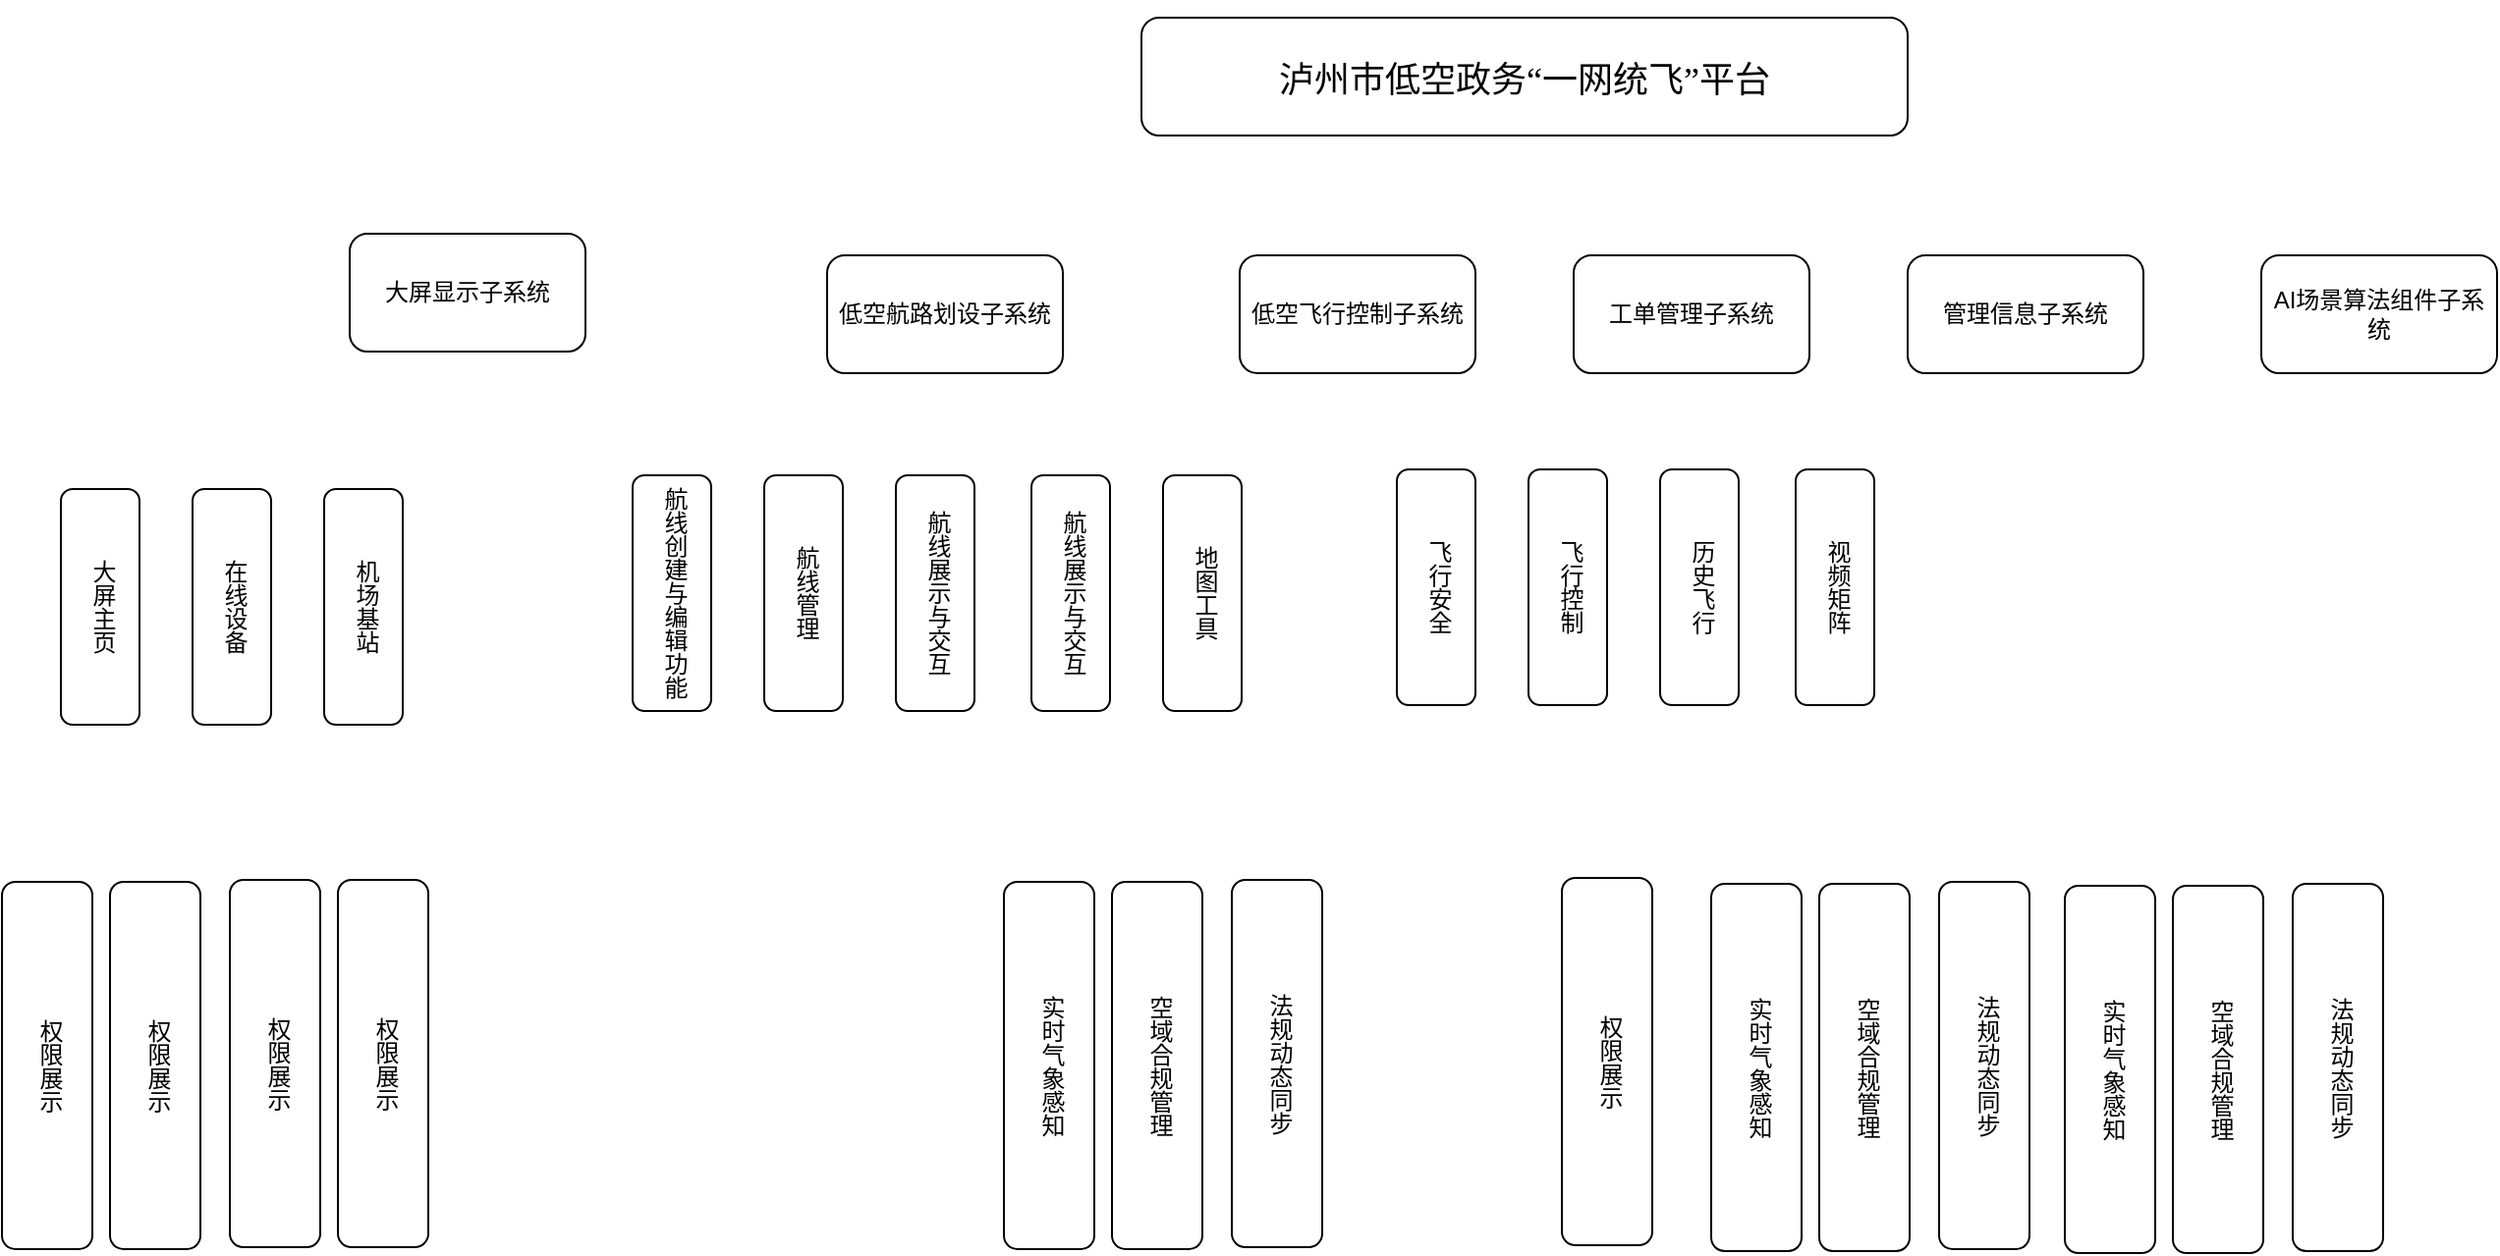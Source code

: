 <mxfile version="28.2.5">
  <diagram name="第 1 页" id="KLXsUkDyBYf1RGe1IkaH">
    <mxGraphModel dx="2279" dy="959" grid="1" gridSize="10" guides="1" tooltips="1" connect="1" arrows="1" fold="1" page="1" pageScale="1" pageWidth="827" pageHeight="1169" math="0" shadow="0">
      <root>
        <mxCell id="0" />
        <mxCell id="1" parent="0" />
        <mxCell id="CcnEAllUlsCNX368QIHx-1" value="&lt;p style=&quot;line-height: 35pt;&quot; align=&quot;center&quot; class=&quot;16&quot;&gt;&lt;span style=&quot;font-family: 方正小标宋简体;&quot;&gt;&lt;font style=&quot;font-size: 18px;&quot;&gt;&lt;font style=&quot;&quot; face=&quot;方正小标宋简体&quot;&gt;泸州市低空政务&lt;/font&gt;&lt;font style=&quot;&quot; face=&quot;方正小标宋简体&quot;&gt;“一网统飞”平台&lt;/font&gt;&lt;/font&gt;&lt;/span&gt;&lt;span style=&quot;mso-spacerun:&#39;yes&#39;;font-family:方正小标宋简体;mso-ascii-font-family:&#39;Times New Roman&#39;;&lt;br/&gt;mso-hansi-font-family:&#39;Times New Roman&#39;;mso-bidi-font-family:&#39;Times New Roman&#39;;font-size:24.0pt;&quot;&gt;&lt;/span&gt;&lt;/p&gt;" style="rounded=1;whiteSpace=wrap;html=1;" parent="1" vertex="1">
          <mxGeometry x="200" y="60" width="390" height="60" as="geometry" />
        </mxCell>
        <mxCell id="CcnEAllUlsCNX368QIHx-4" value="低空航路划设子系统" style="rounded=1;whiteSpace=wrap;html=1;" parent="1" vertex="1">
          <mxGeometry x="40" y="181" width="120" height="60" as="geometry" />
        </mxCell>
        <mxCell id="CcnEAllUlsCNX368QIHx-5" value="AI场景算法组件子系统" style="rounded=1;whiteSpace=wrap;html=1;" parent="1" vertex="1">
          <mxGeometry x="770" y="181" width="120" height="60" as="geometry" />
        </mxCell>
        <mxCell id="CcnEAllUlsCNX368QIHx-6" value="大屏显示子系统" style="rounded=1;whiteSpace=wrap;html=1;" parent="1" vertex="1">
          <mxGeometry x="-203" y="170" width="120" height="60" as="geometry" />
        </mxCell>
        <mxCell id="CcnEAllUlsCNX368QIHx-8" value="管理信息子系统" style="rounded=1;whiteSpace=wrap;html=1;" parent="1" vertex="1">
          <mxGeometry x="590" y="181" width="120" height="60" as="geometry" />
        </mxCell>
        <mxCell id="CcnEAllUlsCNX368QIHx-9" value="工单管理子系统" style="rounded=1;whiteSpace=wrap;html=1;" parent="1" vertex="1">
          <mxGeometry x="420" y="181" width="120" height="60" as="geometry" />
        </mxCell>
        <mxCell id="CcnEAllUlsCNX368QIHx-10" value="低空飞行控制子系统" style="rounded=1;whiteSpace=wrap;html=1;" parent="1" vertex="1">
          <mxGeometry x="250" y="181" width="120" height="60" as="geometry" />
        </mxCell>
        <mxCell id="CcnEAllUlsCNX368QIHx-11" value="大屏主页" style="rounded=1;whiteSpace=wrap;html=1;textDirection=vertical-lr;horizontal=1;" parent="1" vertex="1">
          <mxGeometry x="-350" y="300" width="40" height="120" as="geometry" />
        </mxCell>
        <mxCell id="CcnEAllUlsCNX368QIHx-12" value="在线设备" style="rounded=1;whiteSpace=wrap;html=1;textDirection=vertical-lr;" parent="1" vertex="1">
          <mxGeometry x="-283" y="300" width="40" height="120" as="geometry" />
        </mxCell>
        <mxCell id="CcnEAllUlsCNX368QIHx-13" value="机场基站" style="rounded=1;whiteSpace=wrap;html=1;textDirection=vertical-lr;" parent="1" vertex="1">
          <mxGeometry x="-216" y="300" width="40" height="120" as="geometry" />
        </mxCell>
        <mxCell id="CcnEAllUlsCNX368QIHx-14" value="权限展示" style="rounded=1;whiteSpace=wrap;html=1;horizontal=1;textDirection=vertical-lr;" parent="1" vertex="1">
          <mxGeometry x="-380" y="500" width="46" height="187" as="geometry" />
        </mxCell>
        <mxCell id="CcnEAllUlsCNX368QIHx-17" value="权限展示" style="rounded=1;whiteSpace=wrap;html=1;horizontal=1;textDirection=vertical-lr;" parent="1" vertex="1">
          <mxGeometry x="-325" y="500" width="46" height="187" as="geometry" />
        </mxCell>
        <mxCell id="CcnEAllUlsCNX368QIHx-18" value="权限展示" style="rounded=1;whiteSpace=wrap;html=1;horizontal=1;textDirection=vertical-lr;" parent="1" vertex="1">
          <mxGeometry x="-264" y="499" width="46" height="187" as="geometry" />
        </mxCell>
        <mxCell id="CcnEAllUlsCNX368QIHx-19" value="权限展示" style="rounded=1;whiteSpace=wrap;html=1;horizontal=1;textDirection=vertical-lr;" parent="1" vertex="1">
          <mxGeometry x="-209" y="499" width="46" height="187" as="geometry" />
        </mxCell>
        <mxCell id="autR1kdCD4ZM4bkPJIN1-1" value="&lt;div data-docx-has-block-data=&quot;false&quot; data-lark-html-role=&quot;root&quot; data-page-id=&quot;Kqzgdmb4HoMSGUxfPz7cehnGnnb&quot;&gt;&lt;div class=&quot;old-record-id-Po8LdLrbCozgtJx34FqcgGBYnCf&quot;&gt;航线创建与编辑功能&lt;/div&gt;&lt;/div&gt;&lt;span class=&quot;lark-record-clipboard&quot; data-lark-record-format=&quot;docx/text&quot; data-lark-record-data=&quot;{&amp;quot;rootId&amp;quot;:&amp;quot;Kqzgdmb4HoMSGUxfPz7cehnGnnb&amp;quot;,&amp;quot;text&amp;quot;:{&amp;quot;initialAttributedTexts&amp;quot;:{&amp;quot;text&amp;quot;:{&amp;quot;0&amp;quot;:&amp;quot;航线创建与编辑功能&amp;quot;},&amp;quot;attribs&amp;quot;:{&amp;quot;0&amp;quot;:&amp;quot;*0*1+9&amp;quot;}},&amp;quot;apool&amp;quot;:{&amp;quot;numToAttrib&amp;quot;:{&amp;quot;0&amp;quot;:[&amp;quot;author&amp;quot;,&amp;quot;7065221839563358211&amp;quot;],&amp;quot;1&amp;quot;:[&amp;quot;bold&amp;quot;,&amp;quot;true&amp;quot;]},&amp;quot;nextNum&amp;quot;:2}},&amp;quot;type&amp;quot;:&amp;quot;text&amp;quot;,&amp;quot;referenceRecordMap&amp;quot;:{},&amp;quot;extra&amp;quot;:{&amp;quot;channel&amp;quot;:&amp;quot;saas&amp;quot;,&amp;quot;isEqualBlockSelection&amp;quot;:false,&amp;quot;pasteRandomId&amp;quot;:&amp;quot;1cc6d812-0947-45a8-a9b1-f2f0e86f2138&amp;quot;,&amp;quot;mention_page_title&amp;quot;:{},&amp;quot;external_mention_url&amp;quot;:{}},&amp;quot;isKeepQuoteContainer&amp;quot;:false,&amp;quot;isFromCode&amp;quot;:false,&amp;quot;selection&amp;quot;:[{&amp;quot;id&amp;quot;:120,&amp;quot;type&amp;quot;:&amp;quot;text&amp;quot;,&amp;quot;selection&amp;quot;:{&amp;quot;start&amp;quot;:2,&amp;quot;end&amp;quot;:11},&amp;quot;recordId&amp;quot;:&amp;quot;Po8LdLrbCozgtJx34FqcgGBYnCf&amp;quot;}],&amp;quot;payloadMap&amp;quot;:{},&amp;quot;isCut&amp;quot;:false}&quot;&gt;&lt;/span&gt;" style="rounded=1;whiteSpace=wrap;html=1;textDirection=vertical-lr;horizontal=1;fontStyle=0;align=center;verticalAlign=middle;" vertex="1" parent="1">
          <mxGeometry x="-59" y="293" width="40" height="120" as="geometry" />
        </mxCell>
        <mxCell id="autR1kdCD4ZM4bkPJIN1-2" value="&lt;div data-docx-has-block-data=&quot;false&quot; data-lark-html-role=&quot;root&quot; data-page-id=&quot;Kqzgdmb4HoMSGUxfPz7cehnGnnb&quot;&gt;&lt;div class=&quot;old-record-id-TfkDdrhNBo0OolxgG6KcHpkzn7e&quot;&gt;航线管理&lt;/div&gt;&lt;/div&gt;&lt;span class=&quot;lark-record-clipboard&quot; data-lark-record-format=&quot;docx/text&quot; data-lark-record-data=&quot;{&amp;quot;rootId&amp;quot;:&amp;quot;Kqzgdmb4HoMSGUxfPz7cehnGnnb&amp;quot;,&amp;quot;text&amp;quot;:{&amp;quot;initialAttributedTexts&amp;quot;:{&amp;quot;text&amp;quot;:{&amp;quot;0&amp;quot;:&amp;quot;航线管理&amp;quot;},&amp;quot;attribs&amp;quot;:{&amp;quot;0&amp;quot;:&amp;quot;*0*1+4&amp;quot;}},&amp;quot;apool&amp;quot;:{&amp;quot;numToAttrib&amp;quot;:{&amp;quot;0&amp;quot;:[&amp;quot;author&amp;quot;,&amp;quot;7065221839563358211&amp;quot;],&amp;quot;1&amp;quot;:[&amp;quot;bold&amp;quot;,&amp;quot;true&amp;quot;]},&amp;quot;nextNum&amp;quot;:2}},&amp;quot;type&amp;quot;:&amp;quot;text&amp;quot;,&amp;quot;referenceRecordMap&amp;quot;:{},&amp;quot;extra&amp;quot;:{&amp;quot;channel&amp;quot;:&amp;quot;saas&amp;quot;,&amp;quot;isEqualBlockSelection&amp;quot;:false,&amp;quot;pasteRandomId&amp;quot;:&amp;quot;c4b3756e-fced-46c2-a57d-2c074daa4cf0&amp;quot;,&amp;quot;mention_page_title&amp;quot;:{},&amp;quot;external_mention_url&amp;quot;:{}},&amp;quot;isKeepQuoteContainer&amp;quot;:false,&amp;quot;isFromCode&amp;quot;:false,&amp;quot;selection&amp;quot;:[{&amp;quot;id&amp;quot;:124,&amp;quot;type&amp;quot;:&amp;quot;text&amp;quot;,&amp;quot;selection&amp;quot;:{&amp;quot;start&amp;quot;:2,&amp;quot;end&amp;quot;:6},&amp;quot;recordId&amp;quot;:&amp;quot;TfkDdrhNBo0OolxgG6KcHpkzn7e&amp;quot;}],&amp;quot;payloadMap&amp;quot;:{},&amp;quot;isCut&amp;quot;:false}&quot;&gt;&lt;/span&gt;" style="rounded=1;whiteSpace=wrap;html=1;textDirection=vertical-lr;fontStyle=0;align=center;verticalAlign=middle;" vertex="1" parent="1">
          <mxGeometry x="8" y="293" width="40" height="120" as="geometry" />
        </mxCell>
        <mxCell id="autR1kdCD4ZM4bkPJIN1-3" value="&lt;div data-docx-has-block-data=&quot;false&quot; data-lark-html-role=&quot;root&quot; data-page-id=&quot;Kqzgdmb4HoMSGUxfPz7cehnGnnb&quot;&gt;&lt;div class=&quot;old-record-id-TAzedYTR2oLAXGxL9yZcuPr9nnh&quot;&gt;航线展示与交互&lt;/div&gt;&lt;/div&gt;&lt;span class=&quot;lark-record-clipboard&quot; data-lark-record-format=&quot;docx/text&quot; data-lark-record-data=&quot;{&amp;quot;rootId&amp;quot;:&amp;quot;Kqzgdmb4HoMSGUxfPz7cehnGnnb&amp;quot;,&amp;quot;text&amp;quot;:{&amp;quot;initialAttributedTexts&amp;quot;:{&amp;quot;text&amp;quot;:{&amp;quot;0&amp;quot;:&amp;quot;航线展示与交互&amp;quot;},&amp;quot;attribs&amp;quot;:{&amp;quot;0&amp;quot;:&amp;quot;*0*1+7&amp;quot;}},&amp;quot;apool&amp;quot;:{&amp;quot;numToAttrib&amp;quot;:{&amp;quot;0&amp;quot;:[&amp;quot;author&amp;quot;,&amp;quot;7065221839563358211&amp;quot;],&amp;quot;1&amp;quot;:[&amp;quot;bold&amp;quot;,&amp;quot;true&amp;quot;]},&amp;quot;nextNum&amp;quot;:2}},&amp;quot;type&amp;quot;:&amp;quot;text&amp;quot;,&amp;quot;referenceRecordMap&amp;quot;:{},&amp;quot;extra&amp;quot;:{&amp;quot;channel&amp;quot;:&amp;quot;saas&amp;quot;,&amp;quot;isEqualBlockSelection&amp;quot;:false,&amp;quot;pasteRandomId&amp;quot;:&amp;quot;98eb259d-1737-4a3c-9f6b-d7a9e5ee8864&amp;quot;,&amp;quot;mention_page_title&amp;quot;:{},&amp;quot;external_mention_url&amp;quot;:{}},&amp;quot;isKeepQuoteContainer&amp;quot;:false,&amp;quot;isFromCode&amp;quot;:false,&amp;quot;selection&amp;quot;:[{&amp;quot;id&amp;quot;:127,&amp;quot;type&amp;quot;:&amp;quot;text&amp;quot;,&amp;quot;selection&amp;quot;:{&amp;quot;start&amp;quot;:2,&amp;quot;end&amp;quot;:9},&amp;quot;recordId&amp;quot;:&amp;quot;TAzedYTR2oLAXGxL9yZcuPr9nnh&amp;quot;}],&amp;quot;payloadMap&amp;quot;:{},&amp;quot;isCut&amp;quot;:false}&quot;&gt;&lt;/span&gt;" style="rounded=1;whiteSpace=wrap;html=1;textDirection=vertical-lr;fontStyle=0;align=center;verticalAlign=middle;" vertex="1" parent="1">
          <mxGeometry x="75" y="293" width="40" height="120" as="geometry" />
        </mxCell>
        <mxCell id="autR1kdCD4ZM4bkPJIN1-4" value="&lt;div data-docx-has-block-data=&quot;false&quot; data-lark-html-role=&quot;root&quot; data-page-id=&quot;Kqzgdmb4HoMSGUxfPz7cehnGnnb&quot;&gt;&lt;div class=&quot;old-record-id-TAzedYTR2oLAXGxL9yZcuPr9nnh&quot;&gt;航线展示与交互&lt;/div&gt;&lt;/div&gt;&lt;span class=&quot;lark-record-clipboard&quot; data-lark-record-format=&quot;docx/text&quot; data-lark-record-data=&quot;{&amp;quot;rootId&amp;quot;:&amp;quot;Kqzgdmb4HoMSGUxfPz7cehnGnnb&amp;quot;,&amp;quot;text&amp;quot;:{&amp;quot;initialAttributedTexts&amp;quot;:{&amp;quot;text&amp;quot;:{&amp;quot;0&amp;quot;:&amp;quot;航线展示与交互&amp;quot;},&amp;quot;attribs&amp;quot;:{&amp;quot;0&amp;quot;:&amp;quot;*0*1+7&amp;quot;}},&amp;quot;apool&amp;quot;:{&amp;quot;numToAttrib&amp;quot;:{&amp;quot;0&amp;quot;:[&amp;quot;author&amp;quot;,&amp;quot;7065221839563358211&amp;quot;],&amp;quot;1&amp;quot;:[&amp;quot;bold&amp;quot;,&amp;quot;true&amp;quot;]},&amp;quot;nextNum&amp;quot;:2}},&amp;quot;type&amp;quot;:&amp;quot;text&amp;quot;,&amp;quot;referenceRecordMap&amp;quot;:{},&amp;quot;extra&amp;quot;:{&amp;quot;channel&amp;quot;:&amp;quot;saas&amp;quot;,&amp;quot;isEqualBlockSelection&amp;quot;:false,&amp;quot;pasteRandomId&amp;quot;:&amp;quot;98eb259d-1737-4a3c-9f6b-d7a9e5ee8864&amp;quot;,&amp;quot;mention_page_title&amp;quot;:{},&amp;quot;external_mention_url&amp;quot;:{}},&amp;quot;isKeepQuoteContainer&amp;quot;:false,&amp;quot;isFromCode&amp;quot;:false,&amp;quot;selection&amp;quot;:[{&amp;quot;id&amp;quot;:127,&amp;quot;type&amp;quot;:&amp;quot;text&amp;quot;,&amp;quot;selection&amp;quot;:{&amp;quot;start&amp;quot;:2,&amp;quot;end&amp;quot;:9},&amp;quot;recordId&amp;quot;:&amp;quot;TAzedYTR2oLAXGxL9yZcuPr9nnh&amp;quot;}],&amp;quot;payloadMap&amp;quot;:{},&amp;quot;isCut&amp;quot;:false}&quot;&gt;&lt;/span&gt;" style="rounded=1;whiteSpace=wrap;html=1;textDirection=vertical-lr;fontStyle=0;align=center;verticalAlign=middle;" vertex="1" parent="1">
          <mxGeometry x="144" y="293" width="40" height="120" as="geometry" />
        </mxCell>
        <mxCell id="autR1kdCD4ZM4bkPJIN1-5" value="&lt;div data-docx-has-block-data=&quot;false&quot; data-lark-html-role=&quot;root&quot; data-page-id=&quot;Kqzgdmb4HoMSGUxfPz7cehnGnnb&quot;&gt;&lt;div class=&quot;old-record-id-TfkDdrhNBo0OolxgG6KcHpkzn7e&quot;&gt;地图工具&lt;/div&gt;&lt;/div&gt;&lt;span class=&quot;lark-record-clipboard&quot; data-lark-record-format=&quot;docx/text&quot; data-lark-record-data=&quot;{&amp;quot;rootId&amp;quot;:&amp;quot;Kqzgdmb4HoMSGUxfPz7cehnGnnb&amp;quot;,&amp;quot;text&amp;quot;:{&amp;quot;initialAttributedTexts&amp;quot;:{&amp;quot;text&amp;quot;:{&amp;quot;0&amp;quot;:&amp;quot;航线管理&amp;quot;},&amp;quot;attribs&amp;quot;:{&amp;quot;0&amp;quot;:&amp;quot;*0*1+4&amp;quot;}},&amp;quot;apool&amp;quot;:{&amp;quot;numToAttrib&amp;quot;:{&amp;quot;0&amp;quot;:[&amp;quot;author&amp;quot;,&amp;quot;7065221839563358211&amp;quot;],&amp;quot;1&amp;quot;:[&amp;quot;bold&amp;quot;,&amp;quot;true&amp;quot;]},&amp;quot;nextNum&amp;quot;:2}},&amp;quot;type&amp;quot;:&amp;quot;text&amp;quot;,&amp;quot;referenceRecordMap&amp;quot;:{},&amp;quot;extra&amp;quot;:{&amp;quot;channel&amp;quot;:&amp;quot;saas&amp;quot;,&amp;quot;isEqualBlockSelection&amp;quot;:false,&amp;quot;pasteRandomId&amp;quot;:&amp;quot;c4b3756e-fced-46c2-a57d-2c074daa4cf0&amp;quot;,&amp;quot;mention_page_title&amp;quot;:{},&amp;quot;external_mention_url&amp;quot;:{}},&amp;quot;isKeepQuoteContainer&amp;quot;:false,&amp;quot;isFromCode&amp;quot;:false,&amp;quot;selection&amp;quot;:[{&amp;quot;id&amp;quot;:124,&amp;quot;type&amp;quot;:&amp;quot;text&amp;quot;,&amp;quot;selection&amp;quot;:{&amp;quot;start&amp;quot;:2,&amp;quot;end&amp;quot;:6},&amp;quot;recordId&amp;quot;:&amp;quot;TfkDdrhNBo0OolxgG6KcHpkzn7e&amp;quot;}],&amp;quot;payloadMap&amp;quot;:{},&amp;quot;isCut&amp;quot;:false}&quot;&gt;&lt;/span&gt;" style="rounded=1;whiteSpace=wrap;html=1;textDirection=vertical-lr;fontStyle=0;align=center;verticalAlign=middle;" vertex="1" parent="1">
          <mxGeometry x="211" y="293" width="40" height="120" as="geometry" />
        </mxCell>
        <mxCell id="autR1kdCD4ZM4bkPJIN1-6" value="&lt;div data-docx-has-block-data=&quot;false&quot; data-lark-html-role=&quot;root&quot; data-page-id=&quot;Kqzgdmb4HoMSGUxfPz7cehnGnnb&quot;&gt;&lt;div class=&quot;old-record-id-Po8LdLrbCozgtJx34FqcgGBYnCf&quot;&gt;飞行安全&lt;/div&gt;&lt;/div&gt;&lt;span class=&quot;lark-record-clipboard&quot; data-lark-record-format=&quot;docx/text&quot; data-lark-record-data=&quot;{&amp;quot;rootId&amp;quot;:&amp;quot;Kqzgdmb4HoMSGUxfPz7cehnGnnb&amp;quot;,&amp;quot;text&amp;quot;:{&amp;quot;initialAttributedTexts&amp;quot;:{&amp;quot;text&amp;quot;:{&amp;quot;0&amp;quot;:&amp;quot;航线创建与编辑功能&amp;quot;},&amp;quot;attribs&amp;quot;:{&amp;quot;0&amp;quot;:&amp;quot;*0*1+9&amp;quot;}},&amp;quot;apool&amp;quot;:{&amp;quot;numToAttrib&amp;quot;:{&amp;quot;0&amp;quot;:[&amp;quot;author&amp;quot;,&amp;quot;7065221839563358211&amp;quot;],&amp;quot;1&amp;quot;:[&amp;quot;bold&amp;quot;,&amp;quot;true&amp;quot;]},&amp;quot;nextNum&amp;quot;:2}},&amp;quot;type&amp;quot;:&amp;quot;text&amp;quot;,&amp;quot;referenceRecordMap&amp;quot;:{},&amp;quot;extra&amp;quot;:{&amp;quot;channel&amp;quot;:&amp;quot;saas&amp;quot;,&amp;quot;isEqualBlockSelection&amp;quot;:false,&amp;quot;pasteRandomId&amp;quot;:&amp;quot;1cc6d812-0947-45a8-a9b1-f2f0e86f2138&amp;quot;,&amp;quot;mention_page_title&amp;quot;:{},&amp;quot;external_mention_url&amp;quot;:{}},&amp;quot;isKeepQuoteContainer&amp;quot;:false,&amp;quot;isFromCode&amp;quot;:false,&amp;quot;selection&amp;quot;:[{&amp;quot;id&amp;quot;:120,&amp;quot;type&amp;quot;:&amp;quot;text&amp;quot;,&amp;quot;selection&amp;quot;:{&amp;quot;start&amp;quot;:2,&amp;quot;end&amp;quot;:11},&amp;quot;recordId&amp;quot;:&amp;quot;Po8LdLrbCozgtJx34FqcgGBYnCf&amp;quot;}],&amp;quot;payloadMap&amp;quot;:{},&amp;quot;isCut&amp;quot;:false}&quot;&gt;&lt;/span&gt;" style="rounded=1;whiteSpace=wrap;html=1;textDirection=vertical-lr;horizontal=1;fontStyle=0;align=center;verticalAlign=middle;" vertex="1" parent="1">
          <mxGeometry x="330" y="290" width="40" height="120" as="geometry" />
        </mxCell>
        <mxCell id="autR1kdCD4ZM4bkPJIN1-7" value="&lt;div data-docx-has-block-data=&quot;false&quot; data-lark-html-role=&quot;root&quot; data-page-id=&quot;Kqzgdmb4HoMSGUxfPz7cehnGnnb&quot;&gt;&lt;div class=&quot;old-record-id-TfkDdrhNBo0OolxgG6KcHpkzn7e&quot;&gt;飞行控制&lt;/div&gt;&lt;/div&gt;&lt;span class=&quot;lark-record-clipboard&quot; data-lark-record-format=&quot;docx/text&quot; data-lark-record-data=&quot;{&amp;quot;rootId&amp;quot;:&amp;quot;Kqzgdmb4HoMSGUxfPz7cehnGnnb&amp;quot;,&amp;quot;text&amp;quot;:{&amp;quot;initialAttributedTexts&amp;quot;:{&amp;quot;text&amp;quot;:{&amp;quot;0&amp;quot;:&amp;quot;航线管理&amp;quot;},&amp;quot;attribs&amp;quot;:{&amp;quot;0&amp;quot;:&amp;quot;*0*1+4&amp;quot;}},&amp;quot;apool&amp;quot;:{&amp;quot;numToAttrib&amp;quot;:{&amp;quot;0&amp;quot;:[&amp;quot;author&amp;quot;,&amp;quot;7065221839563358211&amp;quot;],&amp;quot;1&amp;quot;:[&amp;quot;bold&amp;quot;,&amp;quot;true&amp;quot;]},&amp;quot;nextNum&amp;quot;:2}},&amp;quot;type&amp;quot;:&amp;quot;text&amp;quot;,&amp;quot;referenceRecordMap&amp;quot;:{},&amp;quot;extra&amp;quot;:{&amp;quot;channel&amp;quot;:&amp;quot;saas&amp;quot;,&amp;quot;isEqualBlockSelection&amp;quot;:false,&amp;quot;pasteRandomId&amp;quot;:&amp;quot;c4b3756e-fced-46c2-a57d-2c074daa4cf0&amp;quot;,&amp;quot;mention_page_title&amp;quot;:{},&amp;quot;external_mention_url&amp;quot;:{}},&amp;quot;isKeepQuoteContainer&amp;quot;:false,&amp;quot;isFromCode&amp;quot;:false,&amp;quot;selection&amp;quot;:[{&amp;quot;id&amp;quot;:124,&amp;quot;type&amp;quot;:&amp;quot;text&amp;quot;,&amp;quot;selection&amp;quot;:{&amp;quot;start&amp;quot;:2,&amp;quot;end&amp;quot;:6},&amp;quot;recordId&amp;quot;:&amp;quot;TfkDdrhNBo0OolxgG6KcHpkzn7e&amp;quot;}],&amp;quot;payloadMap&amp;quot;:{},&amp;quot;isCut&amp;quot;:false}&quot;&gt;&lt;/span&gt;" style="rounded=1;whiteSpace=wrap;html=1;textDirection=vertical-lr;fontStyle=0;align=center;verticalAlign=middle;" vertex="1" parent="1">
          <mxGeometry x="397" y="290" width="40" height="120" as="geometry" />
        </mxCell>
        <mxCell id="autR1kdCD4ZM4bkPJIN1-8" value="&lt;div data-docx-has-block-data=&quot;false&quot; data-lark-html-role=&quot;root&quot; data-page-id=&quot;Kqzgdmb4HoMSGUxfPz7cehnGnnb&quot;&gt;&lt;div class=&quot;old-record-id-TAzedYTR2oLAXGxL9yZcuPr9nnh&quot;&gt;历史飞行&lt;/div&gt;&lt;/div&gt;&lt;span class=&quot;lark-record-clipboard&quot; data-lark-record-format=&quot;docx/text&quot; data-lark-record-data=&quot;{&amp;quot;rootId&amp;quot;:&amp;quot;Kqzgdmb4HoMSGUxfPz7cehnGnnb&amp;quot;,&amp;quot;text&amp;quot;:{&amp;quot;initialAttributedTexts&amp;quot;:{&amp;quot;text&amp;quot;:{&amp;quot;0&amp;quot;:&amp;quot;航线展示与交互&amp;quot;},&amp;quot;attribs&amp;quot;:{&amp;quot;0&amp;quot;:&amp;quot;*0*1+7&amp;quot;}},&amp;quot;apool&amp;quot;:{&amp;quot;numToAttrib&amp;quot;:{&amp;quot;0&amp;quot;:[&amp;quot;author&amp;quot;,&amp;quot;7065221839563358211&amp;quot;],&amp;quot;1&amp;quot;:[&amp;quot;bold&amp;quot;,&amp;quot;true&amp;quot;]},&amp;quot;nextNum&amp;quot;:2}},&amp;quot;type&amp;quot;:&amp;quot;text&amp;quot;,&amp;quot;referenceRecordMap&amp;quot;:{},&amp;quot;extra&amp;quot;:{&amp;quot;channel&amp;quot;:&amp;quot;saas&amp;quot;,&amp;quot;isEqualBlockSelection&amp;quot;:false,&amp;quot;pasteRandomId&amp;quot;:&amp;quot;98eb259d-1737-4a3c-9f6b-d7a9e5ee8864&amp;quot;,&amp;quot;mention_page_title&amp;quot;:{},&amp;quot;external_mention_url&amp;quot;:{}},&amp;quot;isKeepQuoteContainer&amp;quot;:false,&amp;quot;isFromCode&amp;quot;:false,&amp;quot;selection&amp;quot;:[{&amp;quot;id&amp;quot;:127,&amp;quot;type&amp;quot;:&amp;quot;text&amp;quot;,&amp;quot;selection&amp;quot;:{&amp;quot;start&amp;quot;:2,&amp;quot;end&amp;quot;:9},&amp;quot;recordId&amp;quot;:&amp;quot;TAzedYTR2oLAXGxL9yZcuPr9nnh&amp;quot;}],&amp;quot;payloadMap&amp;quot;:{},&amp;quot;isCut&amp;quot;:false}&quot;&gt;&lt;/span&gt;" style="rounded=1;whiteSpace=wrap;html=1;textDirection=vertical-lr;fontStyle=0;align=center;verticalAlign=middle;" vertex="1" parent="1">
          <mxGeometry x="464" y="290" width="40" height="120" as="geometry" />
        </mxCell>
        <mxCell id="autR1kdCD4ZM4bkPJIN1-9" value="&lt;div data-docx-has-block-data=&quot;false&quot; data-lark-html-role=&quot;root&quot; data-page-id=&quot;Kqzgdmb4HoMSGUxfPz7cehnGnnb&quot;&gt;&lt;div class=&quot;old-record-id-TAzedYTR2oLAXGxL9yZcuPr9nnh&quot;&gt;视频矩阵&lt;/div&gt;&lt;/div&gt;&lt;span class=&quot;lark-record-clipboard&quot; data-lark-record-format=&quot;docx/text&quot; data-lark-record-data=&quot;{&amp;quot;rootId&amp;quot;:&amp;quot;Kqzgdmb4HoMSGUxfPz7cehnGnnb&amp;quot;,&amp;quot;text&amp;quot;:{&amp;quot;initialAttributedTexts&amp;quot;:{&amp;quot;text&amp;quot;:{&amp;quot;0&amp;quot;:&amp;quot;航线展示与交互&amp;quot;},&amp;quot;attribs&amp;quot;:{&amp;quot;0&amp;quot;:&amp;quot;*0*1+7&amp;quot;}},&amp;quot;apool&amp;quot;:{&amp;quot;numToAttrib&amp;quot;:{&amp;quot;0&amp;quot;:[&amp;quot;author&amp;quot;,&amp;quot;7065221839563358211&amp;quot;],&amp;quot;1&amp;quot;:[&amp;quot;bold&amp;quot;,&amp;quot;true&amp;quot;]},&amp;quot;nextNum&amp;quot;:2}},&amp;quot;type&amp;quot;:&amp;quot;text&amp;quot;,&amp;quot;referenceRecordMap&amp;quot;:{},&amp;quot;extra&amp;quot;:{&amp;quot;channel&amp;quot;:&amp;quot;saas&amp;quot;,&amp;quot;isEqualBlockSelection&amp;quot;:false,&amp;quot;pasteRandomId&amp;quot;:&amp;quot;98eb259d-1737-4a3c-9f6b-d7a9e5ee8864&amp;quot;,&amp;quot;mention_page_title&amp;quot;:{},&amp;quot;external_mention_url&amp;quot;:{}},&amp;quot;isKeepQuoteContainer&amp;quot;:false,&amp;quot;isFromCode&amp;quot;:false,&amp;quot;selection&amp;quot;:[{&amp;quot;id&amp;quot;:127,&amp;quot;type&amp;quot;:&amp;quot;text&amp;quot;,&amp;quot;selection&amp;quot;:{&amp;quot;start&amp;quot;:2,&amp;quot;end&amp;quot;:9},&amp;quot;recordId&amp;quot;:&amp;quot;TAzedYTR2oLAXGxL9yZcuPr9nnh&amp;quot;}],&amp;quot;payloadMap&amp;quot;:{},&amp;quot;isCut&amp;quot;:false}&quot;&gt;&lt;/span&gt;" style="rounded=1;whiteSpace=wrap;html=1;textDirection=vertical-lr;fontStyle=0;align=center;verticalAlign=middle;" vertex="1" parent="1">
          <mxGeometry x="533" y="290" width="40" height="120" as="geometry" />
        </mxCell>
        <mxCell id="autR1kdCD4ZM4bkPJIN1-11" value="实时气象感知" style="rounded=1;whiteSpace=wrap;html=1;horizontal=1;textDirection=vertical-lr;" vertex="1" parent="1">
          <mxGeometry x="130" y="500" width="46" height="187" as="geometry" />
        </mxCell>
        <mxCell id="autR1kdCD4ZM4bkPJIN1-12" value="空域合规管理" style="rounded=1;whiteSpace=wrap;html=1;horizontal=1;textDirection=vertical-lr;" vertex="1" parent="1">
          <mxGeometry x="185" y="500" width="46" height="187" as="geometry" />
        </mxCell>
        <mxCell id="autR1kdCD4ZM4bkPJIN1-13" value="法规动态同步" style="rounded=1;whiteSpace=wrap;html=1;horizontal=1;textDirection=vertical-lr;" vertex="1" parent="1">
          <mxGeometry x="246" y="499" width="46" height="187" as="geometry" />
        </mxCell>
        <mxCell id="autR1kdCD4ZM4bkPJIN1-14" value="权限展示" style="rounded=1;whiteSpace=wrap;html=1;horizontal=1;textDirection=vertical-lr;" vertex="1" parent="1">
          <mxGeometry x="414" y="498" width="46" height="187" as="geometry" />
        </mxCell>
        <mxCell id="autR1kdCD4ZM4bkPJIN1-15" value="实时气象感知" style="rounded=1;whiteSpace=wrap;html=1;horizontal=1;textDirection=vertical-lr;" vertex="1" parent="1">
          <mxGeometry x="490" y="501" width="46" height="187" as="geometry" />
        </mxCell>
        <mxCell id="autR1kdCD4ZM4bkPJIN1-16" value="空域合规管理" style="rounded=1;whiteSpace=wrap;html=1;horizontal=1;textDirection=vertical-lr;" vertex="1" parent="1">
          <mxGeometry x="545" y="501" width="46" height="187" as="geometry" />
        </mxCell>
        <mxCell id="autR1kdCD4ZM4bkPJIN1-17" value="法规动态同步" style="rounded=1;whiteSpace=wrap;html=1;horizontal=1;textDirection=vertical-lr;" vertex="1" parent="1">
          <mxGeometry x="606" y="500" width="46" height="187" as="geometry" />
        </mxCell>
        <mxCell id="autR1kdCD4ZM4bkPJIN1-18" value="实时气象感知" style="rounded=1;whiteSpace=wrap;html=1;horizontal=1;textDirection=vertical-lr;" vertex="1" parent="1">
          <mxGeometry x="670" y="502" width="46" height="187" as="geometry" />
        </mxCell>
        <mxCell id="autR1kdCD4ZM4bkPJIN1-19" value="空域合规管理" style="rounded=1;whiteSpace=wrap;html=1;horizontal=1;textDirection=vertical-lr;" vertex="1" parent="1">
          <mxGeometry x="725" y="502" width="46" height="187" as="geometry" />
        </mxCell>
        <mxCell id="autR1kdCD4ZM4bkPJIN1-20" value="法规动态同步" style="rounded=1;whiteSpace=wrap;html=1;horizontal=1;textDirection=vertical-lr;" vertex="1" parent="1">
          <mxGeometry x="786" y="501" width="46" height="187" as="geometry" />
        </mxCell>
      </root>
    </mxGraphModel>
  </diagram>
</mxfile>
